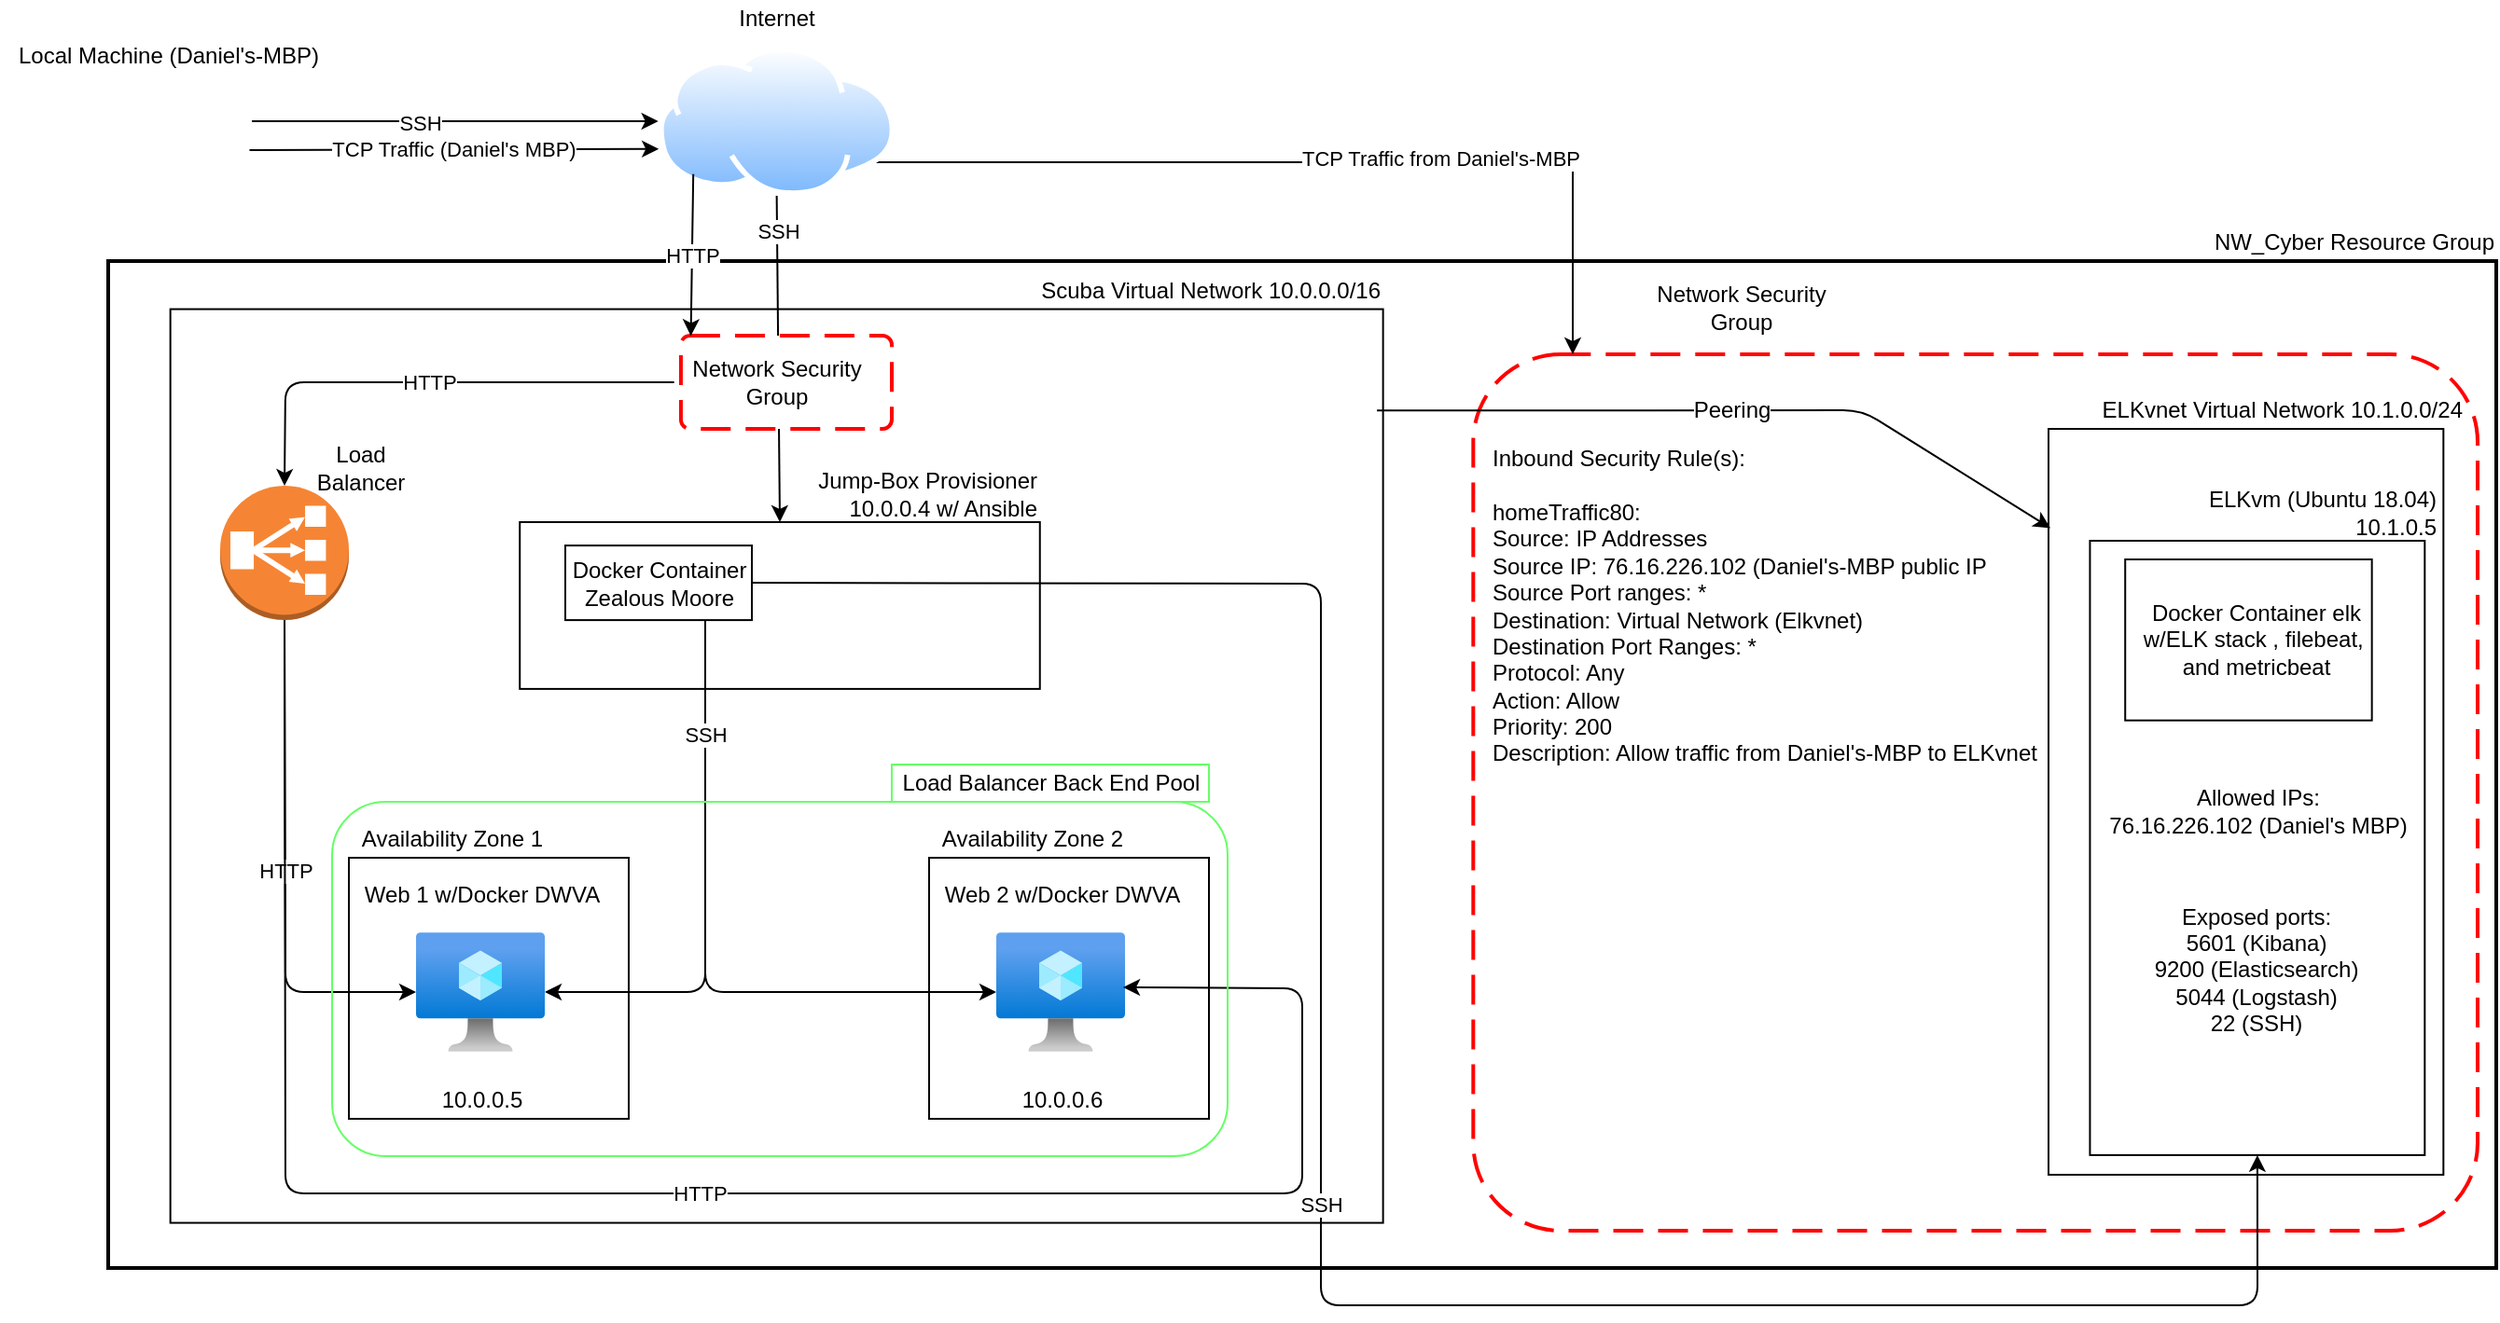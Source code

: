 <mxfile version="13.10.4" type="device"><diagram id="WOW4Mh3k4C0xR4L9oJjC" name="Page-1"><mxGraphModel dx="1691" dy="941" grid="1" gridSize="10" guides="1" tooltips="1" connect="1" arrows="1" fold="1" page="1" pageScale="1" pageWidth="850" pageHeight="1100" math="0" shadow="0"><root><mxCell id="0"/><mxCell id="1" parent="0"/><mxCell id="h-hpPqz6Atf39pU8yQP2-7" style="edgeStyle=none;rounded=0;orthogonalLoop=1;jettySize=auto;html=1;exitX=0.5;exitY=1;exitDx=0;exitDy=0;entryX=0.5;entryY=0;entryDx=0;entryDy=0;" parent="1" source="h-hpPqz6Atf39pU8yQP2-4" target="h-hpPqz6Atf39pU8yQP2-21" edge="1"><mxGeometry relative="1" as="geometry"><mxPoint x="438.32" y="260" as="targetPoint"/></mxGeometry></mxCell><mxCell id="1LWBPyLncO9866Gw3uXz-46" value="SSH" style="edgeLabel;html=1;align=center;verticalAlign=middle;resizable=0;points=[];fontColor=#000000;" vertex="1" connectable="0" parent="h-hpPqz6Atf39pU8yQP2-7"><mxGeometry x="-0.785" relative="1" as="geometry"><mxPoint as="offset"/></mxGeometry></mxCell><mxCell id="h-hpPqz6Atf39pU8yQP2-1" value="" style="fontStyle=0;verticalAlign=top;align=center;spacingTop=-2;fillColor=none;rounded=0;whiteSpace=wrap;html=1;strokeWidth=2;container=1;collapsible=0;expand=0;recursiveResize=0;" parent="1" vertex="1"><mxGeometry x="80" y="140" width="1280" height="540" as="geometry"/></mxCell><mxCell id="1LWBPyLncO9866Gw3uXz-4" value="" style="group;" vertex="1" connectable="0" parent="h-hpPqz6Atf39pU8yQP2-1"><mxGeometry x="760" y="40" width="510" height="480" as="geometry"/></mxCell><mxCell id="1LWBPyLncO9866Gw3uXz-5" value="" style="rounded=1;arcSize=10;dashed=1;strokeColor=#ff0000;fillColor=none;gradientColor=none;dashPattern=8 4;strokeWidth=2;" vertex="1" parent="1LWBPyLncO9866Gw3uXz-4"><mxGeometry x="-28.333" y="10" width="538.333" height="470" as="geometry"/></mxCell><mxCell id="1LWBPyLncO9866Gw3uXz-3" value="ELKvnet Virtual Network 10.1.0.0/24" style="text;html=1;align=right;verticalAlign=middle;resizable=0;points=[];autosize=1;labelBackgroundColor=#FFFFFF;" vertex="1" parent="1LWBPyLncO9866Gw3uXz-4"><mxGeometry x="292.778" y="30.0" width="210" height="20" as="geometry"/></mxCell><mxCell id="1LWBPyLncO9866Gw3uXz-20" value="ELKvm (Ubuntu 18.04)&lt;br&gt;10.1.0.5" style="text;html=1;align=right;verticalAlign=middle;resizable=0;points=[];autosize=1;" vertex="1" parent="1LWBPyLncO9866Gw3uXz-4"><mxGeometry x="349.444" y="80" width="140" height="30" as="geometry"/></mxCell><mxCell id="1LWBPyLncO9866Gw3uXz-19" value="" style="rounded=0;whiteSpace=wrap;html=1;fillColor=none;" vertex="1" parent="1LWBPyLncO9866Gw3uXz-4"><mxGeometry x="302.222" y="110" width="179.444" height="329.45" as="geometry"/></mxCell><mxCell id="1LWBPyLncO9866Gw3uXz-25" value="Exposed ports:&lt;br&gt;5601 (Kibana)&lt;br&gt;9200 (Elasticsearch)&lt;br&gt;5044 (Logstash)&lt;br&gt;22 (SSH)" style="text;html=1;align=center;verticalAlign=middle;resizable=0;points=[];autosize=1;" vertex="1" parent="1LWBPyLncO9866Gw3uXz-4"><mxGeometry x="330.556" y="300" width="120" height="80" as="geometry"/></mxCell><mxCell id="1LWBPyLncO9866Gw3uXz-22" value="" style="rounded=0;whiteSpace=wrap;html=1;fillColor=none;" vertex="1" parent="1LWBPyLncO9866Gw3uXz-4"><mxGeometry x="321.111" y="120.0" width="132.222" height="86.34" as="geometry"/></mxCell><mxCell id="1LWBPyLncO9866Gw3uXz-23" value="Docker Container elk &lt;br&gt;w/ELK stack , filebeat,&amp;nbsp;&lt;br&gt;and metricbeat" style="text;html=1;align=center;verticalAlign=middle;resizable=0;points=[];autosize=1;" vertex="1" parent="1LWBPyLncO9866Gw3uXz-4"><mxGeometry x="321.111" y="138.17" width="140" height="50" as="geometry"/></mxCell><mxCell id="1LWBPyLncO9866Gw3uXz-26" value="&lt;font style=&quot;font-size: 12px&quot;&gt;Allowed IPs:&lt;br&gt;&lt;span style=&quot;text-align: left ; background-color: rgb(255 , 255 , 255)&quot;&gt;76.16.226.102 (Daniel's MBP)&lt;/span&gt;&lt;/font&gt;" style="text;html=1;align=center;verticalAlign=middle;resizable=0;points=[];autosize=1;" vertex="1" parent="1LWBPyLncO9866Gw3uXz-4"><mxGeometry x="302.222" y="240" width="180" height="30" as="geometry"/></mxCell><mxCell id="1LWBPyLncO9866Gw3uXz-27" value="Inbound Security Rule(s):&lt;br&gt;&lt;br&gt;homeTraffic80:&lt;br&gt;Source: IP Addresses&lt;br&gt;Source IP: 76.16.226.102 (Daniel's-MBP public IP&lt;br&gt;Source Port ranges: *&lt;br&gt;Destination: Virtual Network (Elkvnet)&lt;br&gt;Destination Port Ranges: *&lt;br&gt;Protocol: Any&lt;br&gt;Action: Allow&lt;br&gt;Priority: 200&lt;br&gt;Description: Allow traffic from Daniel's-MBP to ELKvnet" style="text;html=1;align=left;verticalAlign=middle;resizable=0;points=[];autosize=1;" vertex="1" parent="1LWBPyLncO9866Gw3uXz-4"><mxGeometry x="-20.004" y="59.73" width="310" height="170" as="geometry"/></mxCell><mxCell id="1LWBPyLncO9866Gw3uXz-2" value="" style="rounded=0;whiteSpace=wrap;html=1;fillColor=none;" vertex="1" parent="h-hpPqz6Atf39pU8yQP2-1"><mxGeometry x="1040" y="90" width="211.67" height="400" as="geometry"/></mxCell><mxCell id="1LWBPyLncO9866Gw3uXz-28" value="" style="endArrow=classic;html=1;exitX=1;exitY=0.5;exitDx=0;exitDy=0;entryX=0.5;entryY=1;entryDx=0;entryDy=0;" edge="1" parent="h-hpPqz6Atf39pU8yQP2-1" source="h-hpPqz6Atf39pU8yQP2-32" target="1LWBPyLncO9866Gw3uXz-19"><mxGeometry relative="1" as="geometry"><mxPoint x="620" y="420" as="sourcePoint"/><mxPoint x="720" y="420" as="targetPoint"/><Array as="points"><mxPoint x="650" y="173"/><mxPoint x="650" y="560"/><mxPoint x="1152" y="560"/></Array></mxGeometry></mxCell><mxCell id="1LWBPyLncO9866Gw3uXz-29" value="SSH" style="edgeLabel;resizable=0;html=1;align=center;verticalAlign=middle;" connectable="0" vertex="1" parent="1LWBPyLncO9866Gw3uXz-28"><mxGeometry relative="1" as="geometry"/></mxCell><mxCell id="h-hpPqz6Atf39pU8yQP2-9" value="" style="rounded=0;whiteSpace=wrap;html=1;fillColor=none;" parent="h-hpPqz6Atf39pU8yQP2-1" vertex="1"><mxGeometry x="33.32" y="25.79" width="650" height="490" as="geometry"/></mxCell><mxCell id="h-hpPqz6Atf39pU8yQP2-10" value="Scuba Virtual Network 10.0.0.0/16" style="text;html=1;align=right;verticalAlign=middle;resizable=0;points=[];autosize=1;" parent="h-hpPqz6Atf39pU8yQP2-1" vertex="1"><mxGeometry x="483.32" y="5.79" width="200" height="20" as="geometry"/></mxCell><mxCell id="h-hpPqz6Atf39pU8yQP2-21" value="" style="rounded=0;whiteSpace=wrap;html=1;fillColor=none;" parent="h-hpPqz6Atf39pU8yQP2-1" vertex="1"><mxGeometry x="220.62" y="140" width="278.76" height="89.45" as="geometry"/></mxCell><mxCell id="h-hpPqz6Atf39pU8yQP2-26" value="" style="outlineConnect=0;dashed=0;verticalLabelPosition=bottom;verticalAlign=top;align=center;html=1;shape=mxgraph.aws3.classic_load_balancer;fillColor=#F58534;gradientColor=none;" parent="h-hpPqz6Atf39pU8yQP2-1" vertex="1"><mxGeometry x="60" y="120.55" width="69" height="72" as="geometry"/></mxCell><mxCell id="h-hpPqz6Atf39pU8yQP2-36" value="" style="group;fillColor=#FFFFFF;" parent="h-hpPqz6Atf39pU8yQP2-1" vertex="1" connectable="0"><mxGeometry x="303.32" y="40" width="116.68" height="50" as="geometry"/></mxCell><mxCell id="h-hpPqz6Atf39pU8yQP2-22" value="" style="rounded=1;arcSize=10;dashed=1;strokeColor=#ff0000;fillColor=none;gradientColor=none;dashPattern=8 4;strokeWidth=2;" parent="h-hpPqz6Atf39pU8yQP2-36" vertex="1"><mxGeometry x="3.651" width="113.029" height="50" as="geometry"/></mxCell><mxCell id="h-hpPqz6Atf39pU8yQP2-24" value="Network Security&lt;br&gt;Group" style="text;html=1;align=center;verticalAlign=middle;resizable=0;points=[];autosize=1;" parent="h-hpPqz6Atf39pU8yQP2-36" vertex="1"><mxGeometry y="10" width="110" height="30" as="geometry"/></mxCell><mxCell id="h-hpPqz6Atf39pU8yQP2-40" value="" style="rounded=0;whiteSpace=wrap;html=1;fillColor=none;" parent="h-hpPqz6Atf39pU8yQP2-1" vertex="1"><mxGeometry x="129" y="320" width="150" height="140" as="geometry"/></mxCell><mxCell id="h-hpPqz6Atf39pU8yQP2-16" value="" style="aspect=fixed;html=1;points=[];align=center;image;fontSize=12;image=img/lib/azure2/compute/Virtual_Machine.svg;fillColor=none;" parent="h-hpPqz6Atf39pU8yQP2-1" vertex="1"><mxGeometry x="165" y="360" width="69" height="64" as="geometry"/></mxCell><mxCell id="h-hpPqz6Atf39pU8yQP2-45" value="Availability Zone 1" style="text;html=1;align=center;verticalAlign=middle;resizable=0;points=[];autosize=1;" parent="h-hpPqz6Atf39pU8yQP2-1" vertex="1"><mxGeometry x="129" y="300" width="110" height="20" as="geometry"/></mxCell><mxCell id="h-hpPqz6Atf39pU8yQP2-49" value="Web 1 w/Docker DWVA" style="text;html=1;align=center;verticalAlign=middle;resizable=0;points=[];autosize=1;" parent="h-hpPqz6Atf39pU8yQP2-1" vertex="1"><mxGeometry x="129.5" y="330" width="140" height="20" as="geometry"/></mxCell><mxCell id="h-hpPqz6Atf39pU8yQP2-52" value="10.0.0.5" style="text;html=1;align=center;verticalAlign=middle;resizable=0;points=[];autosize=1;" parent="h-hpPqz6Atf39pU8yQP2-1" vertex="1"><mxGeometry x="169.5" y="440" width="60" height="20" as="geometry"/></mxCell><mxCell id="h-hpPqz6Atf39pU8yQP2-54" value="" style="rounded=0;whiteSpace=wrap;html=1;fillColor=none;" parent="h-hpPqz6Atf39pU8yQP2-1" vertex="1"><mxGeometry x="440" y="320" width="150" height="140" as="geometry"/></mxCell><mxCell id="h-hpPqz6Atf39pU8yQP2-55" value="" style="aspect=fixed;html=1;points=[];align=center;image;fontSize=12;image=img/lib/azure2/compute/Virtual_Machine.svg;fillColor=none;" parent="h-hpPqz6Atf39pU8yQP2-1" vertex="1"><mxGeometry x="476" y="360" width="69" height="64" as="geometry"/></mxCell><mxCell id="h-hpPqz6Atf39pU8yQP2-56" value="Availability Zone 2" style="text;html=1;align=center;verticalAlign=middle;resizable=0;points=[];autosize=1;" parent="h-hpPqz6Atf39pU8yQP2-1" vertex="1"><mxGeometry x="440" y="300" width="110" height="20" as="geometry"/></mxCell><mxCell id="h-hpPqz6Atf39pU8yQP2-57" value="Web 2 w/Docker DWVA" style="text;html=1;align=center;verticalAlign=middle;resizable=0;points=[];autosize=1;" parent="h-hpPqz6Atf39pU8yQP2-1" vertex="1"><mxGeometry x="440.5" y="330" width="140" height="20" as="geometry"/></mxCell><mxCell id="h-hpPqz6Atf39pU8yQP2-58" value="10.0.0.6" style="text;html=1;align=center;verticalAlign=middle;resizable=0;points=[];autosize=1;" parent="h-hpPqz6Atf39pU8yQP2-1" vertex="1"><mxGeometry x="480.5" y="440" width="60" height="20" as="geometry"/></mxCell><mxCell id="h-hpPqz6Atf39pU8yQP2-62" style="edgeStyle=none;orthogonalLoop=1;jettySize=auto;html=1;exitX=0.75;exitY=1;exitDx=0;exitDy=0;rounded=1;" parent="h-hpPqz6Atf39pU8yQP2-1" source="h-hpPqz6Atf39pU8yQP2-32" target="h-hpPqz6Atf39pU8yQP2-16" edge="1"><mxGeometry relative="1" as="geometry"><Array as="points"><mxPoint x="320" y="392"/></Array></mxGeometry></mxCell><mxCell id="h-hpPqz6Atf39pU8yQP2-63" style="edgeStyle=none;rounded=1;orthogonalLoop=1;jettySize=auto;html=1;exitX=0.75;exitY=1;exitDx=0;exitDy=0;" parent="h-hpPqz6Atf39pU8yQP2-1" source="h-hpPqz6Atf39pU8yQP2-32" target="h-hpPqz6Atf39pU8yQP2-55" edge="1"><mxGeometry relative="1" as="geometry"><Array as="points"><mxPoint x="320" y="392"/></Array></mxGeometry></mxCell><mxCell id="1LWBPyLncO9866Gw3uXz-45" value="SSH" style="edgeLabel;html=1;align=center;verticalAlign=middle;resizable=0;points=[];fontColor=#000000;" vertex="1" connectable="0" parent="h-hpPqz6Atf39pU8yQP2-63"><mxGeometry x="-0.655" relative="1" as="geometry"><mxPoint as="offset"/></mxGeometry></mxCell><mxCell id="h-hpPqz6Atf39pU8yQP2-70" value="" style="endArrow=classic;html=1;entryX=0.5;entryY=0;entryDx=0;entryDy=0;entryPerimeter=0;" parent="h-hpPqz6Atf39pU8yQP2-1" source="h-hpPqz6Atf39pU8yQP2-24" target="h-hpPqz6Atf39pU8yQP2-26" edge="1"><mxGeometry relative="1" as="geometry"><mxPoint x="90" y="64.5" as="sourcePoint"/><mxPoint x="190" y="64.5" as="targetPoint"/><Array as="points"><mxPoint x="95" y="65"/></Array></mxGeometry></mxCell><mxCell id="h-hpPqz6Atf39pU8yQP2-71" value="HTTP" style="edgeLabel;resizable=0;html=1;align=center;verticalAlign=middle;" parent="h-hpPqz6Atf39pU8yQP2-70" connectable="0" vertex="1"><mxGeometry relative="1" as="geometry"/></mxCell><mxCell id="h-hpPqz6Atf39pU8yQP2-75" value="" style="endArrow=classic;html=1;exitX=0.5;exitY=1;exitDx=0;exitDy=0;exitPerimeter=0;" parent="h-hpPqz6Atf39pU8yQP2-1" source="h-hpPqz6Atf39pU8yQP2-26" target="h-hpPqz6Atf39pU8yQP2-16" edge="1"><mxGeometry relative="1" as="geometry"><mxPoint x="90" y="260" as="sourcePoint"/><mxPoint x="190" y="260" as="targetPoint"/><Array as="points"><mxPoint x="95" y="392"/></Array></mxGeometry></mxCell><mxCell id="h-hpPqz6Atf39pU8yQP2-76" value="HTTP" style="edgeLabel;resizable=0;html=1;align=center;verticalAlign=middle;" parent="h-hpPqz6Atf39pU8yQP2-75" connectable="0" vertex="1"><mxGeometry relative="1" as="geometry"/></mxCell><mxCell id="h-hpPqz6Atf39pU8yQP2-72" value="" style="endArrow=classic;html=1;entryX=0.986;entryY=0.461;entryDx=0;entryDy=0;entryPerimeter=0;exitX=0.5;exitY=1;exitDx=0;exitDy=0;exitPerimeter=0;" parent="h-hpPqz6Atf39pU8yQP2-1" source="h-hpPqz6Atf39pU8yQP2-26" target="h-hpPqz6Atf39pU8yQP2-55" edge="1"><mxGeometry relative="1" as="geometry"><mxPoint x="100" y="390" as="sourcePoint"/><mxPoint x="190" y="480" as="targetPoint"/><Array as="points"><mxPoint x="95" y="500"/><mxPoint x="640" y="500"/><mxPoint x="640" y="390"/></Array></mxGeometry></mxCell><mxCell id="h-hpPqz6Atf39pU8yQP2-73" value="HTTP" style="edgeLabel;resizable=0;html=1;align=center;verticalAlign=middle;" parent="h-hpPqz6Atf39pU8yQP2-72" connectable="0" vertex="1"><mxGeometry relative="1" as="geometry"/></mxCell><mxCell id="h-hpPqz6Atf39pU8yQP2-78" value="" style="rounded=1;whiteSpace=wrap;html=1;fillColor=none;strokeColor=#66FF66;" parent="h-hpPqz6Atf39pU8yQP2-1" vertex="1"><mxGeometry x="120" y="290" width="480" height="190" as="geometry"/></mxCell><mxCell id="h-hpPqz6Atf39pU8yQP2-77" value="Load Balancer Back End Pool" style="text;html=1;align=center;verticalAlign=middle;resizable=0;points=[];autosize=1;strokeColor=#66FF66;" parent="h-hpPqz6Atf39pU8yQP2-1" vertex="1"><mxGeometry x="420" y="270" width="170" height="20" as="geometry"/></mxCell><mxCell id="h-hpPqz6Atf39pU8yQP2-79" value="Load&lt;br&gt;Balancer" style="text;html=1;align=center;verticalAlign=middle;resizable=0;points=[];autosize=1;" parent="h-hpPqz6Atf39pU8yQP2-1" vertex="1"><mxGeometry x="105" y="95.55" width="60" height="30" as="geometry"/></mxCell><mxCell id="h-hpPqz6Atf39pU8yQP2-35" value="" style="group;" parent="h-hpPqz6Atf39pU8yQP2-1" vertex="1" connectable="0"><mxGeometry x="240" y="152.55" width="110" height="40" as="geometry"/></mxCell><mxCell id="h-hpPqz6Atf39pU8yQP2-33" value="Docker Container &lt;br&gt;Zealous Moore" style="text;html=1;align=center;verticalAlign=middle;resizable=0;points=[];autosize=1;" parent="h-hpPqz6Atf39pU8yQP2-35" vertex="1"><mxGeometry y="5" width="110" height="30" as="geometry"/></mxCell><mxCell id="h-hpPqz6Atf39pU8yQP2-32" value="" style="rounded=0;whiteSpace=wrap;html=1;fillColor=none;" parent="h-hpPqz6Atf39pU8yQP2-35" vertex="1"><mxGeometry x="5" width="100" height="40" as="geometry"/></mxCell><mxCell id="h-hpPqz6Atf39pU8yQP2-25" value="Jump-Box Provisioner&lt;br&gt;&amp;nbsp;10.0.0.4 w/ Ansible" style="text;html=1;align=right;verticalAlign=middle;resizable=0;points=[];autosize=1;" parent="h-hpPqz6Atf39pU8yQP2-1" vertex="1"><mxGeometry x="369.38" y="110" width="130" height="30" as="geometry"/></mxCell><mxCell id="1LWBPyLncO9866Gw3uXz-6" value="Network Security&lt;br&gt;Group" style="text;html=1;align=center;verticalAlign=middle;resizable=0;points=[];autosize=1;" vertex="1" parent="h-hpPqz6Atf39pU8yQP2-1"><mxGeometry x="820" y="10" width="110" height="30" as="geometry"/></mxCell><mxCell id="1LWBPyLncO9866Gw3uXz-36" value="" style="endArrow=classic;html=1;exitX=0.995;exitY=0.111;exitDx=0;exitDy=0;exitPerimeter=0;entryX=0.005;entryY=0.133;entryDx=0;entryDy=0;entryPerimeter=0;" edge="1" parent="h-hpPqz6Atf39pU8yQP2-1" source="h-hpPqz6Atf39pU8yQP2-9" target="1LWBPyLncO9866Gw3uXz-2"><mxGeometry relative="1" as="geometry"><mxPoint x="690" y="80" as="sourcePoint"/><mxPoint x="790" y="80" as="targetPoint"/><Array as="points"><mxPoint x="940" y="80"/></Array></mxGeometry></mxCell><mxCell id="1LWBPyLncO9866Gw3uXz-37" value="&lt;font style=&quot;font-size: 12px&quot;&gt;Peering&lt;/font&gt;" style="edgeLabel;resizable=0;html=1;align=center;verticalAlign=middle;" connectable="0" vertex="1" parent="1LWBPyLncO9866Gw3uXz-36"><mxGeometry relative="1" as="geometry"/></mxCell><mxCell id="1LWBPyLncO9866Gw3uXz-16" style="edgeStyle=orthogonalEdgeStyle;rounded=0;orthogonalLoop=1;jettySize=auto;html=1;" edge="1" parent="1" source="h-hpPqz6Atf39pU8yQP2-4" target="1LWBPyLncO9866Gw3uXz-5"><mxGeometry relative="1" as="geometry"><mxPoint x="510" y="88" as="sourcePoint"/><mxPoint x="867" y="190" as="targetPoint"/><Array as="points"><mxPoint x="865" y="87"/></Array></mxGeometry></mxCell><mxCell id="1LWBPyLncO9866Gw3uXz-17" value="TCP Traffic from Daniel's-MBP" style="edgeLabel;html=1;align=center;verticalAlign=middle;resizable=0;points=[];" vertex="1" connectable="0" parent="1LWBPyLncO9866Gw3uXz-16"><mxGeometry x="0.267" y="3" relative="1" as="geometry"><mxPoint y="1" as="offset"/></mxGeometry></mxCell><mxCell id="h-hpPqz6Atf39pU8yQP2-5" style="edgeStyle=none;rounded=0;orthogonalLoop=1;jettySize=auto;html=1;exitX=1;exitY=0.5;exitDx=0;exitDy=0;entryX=0;entryY=0.5;entryDx=0;entryDy=0;" parent="1" source="h-hpPqz6Atf39pU8yQP2-3" target="h-hpPqz6Atf39pU8yQP2-4" edge="1"><mxGeometry relative="1" as="geometry"><mxPoint x="360" y="65" as="targetPoint"/></mxGeometry></mxCell><mxCell id="1LWBPyLncO9866Gw3uXz-44" value="SSH" style="edgeLabel;html=1;align=center;verticalAlign=middle;resizable=0;points=[];fontColor=#000000;" vertex="1" connectable="0" parent="h-hpPqz6Atf39pU8yQP2-5"><mxGeometry x="-0.177" y="-1" relative="1" as="geometry"><mxPoint as="offset"/></mxGeometry></mxCell><mxCell id="h-hpPqz6Atf39pU8yQP2-3" value="" style="shape=image;html=1;verticalAlign=top;verticalLabelPosition=bottom;labelBackgroundColor=#ffffff;imageAspect=0;aspect=fixed;image=https://cdn4.iconfinder.com/data/icons/MacBook_Pro/128/snow_leopard.png;" parent="1" vertex="1"><mxGeometry x="67" y="20" width="90" height="90" as="geometry"/></mxCell><mxCell id="h-hpPqz6Atf39pU8yQP2-4" value="" style="aspect=fixed;perimeter=ellipsePerimeter;html=1;align=center;shadow=0;dashed=0;spacingTop=3;image;image=img/lib/active_directory/internet_cloud.svg;" parent="1" vertex="1"><mxGeometry x="374.83" y="25" width="126.98" height="80" as="geometry"/></mxCell><mxCell id="h-hpPqz6Atf39pU8yQP2-11" value="Local Machine (Daniel's-MBP)" style="text;html=1;align=center;verticalAlign=middle;resizable=0;points=[];autosize=1;" parent="1" vertex="1"><mxGeometry x="22" y="20" width="180" height="20" as="geometry"/></mxCell><mxCell id="h-hpPqz6Atf39pU8yQP2-12" value="Internet" style="text;html=1;align=center;verticalAlign=middle;resizable=0;points=[];autosize=1;" parent="1" vertex="1"><mxGeometry x="408.32" width="60" height="20" as="geometry"/></mxCell><mxCell id="h-hpPqz6Atf39pU8yQP2-20" value="NW_Cyber Resource Group" style="text;html=1;align=right;verticalAlign=middle;resizable=0;points=[];autosize=1;" parent="1" vertex="1"><mxGeometry x="1190" y="120" width="170" height="20" as="geometry"/></mxCell><mxCell id="h-hpPqz6Atf39pU8yQP2-68" value="" style="endArrow=classic;html=1;exitX=0;exitY=1;exitDx=0;exitDy=0;entryX=0.047;entryY=0.003;entryDx=0;entryDy=0;entryPerimeter=0;" parent="1" source="h-hpPqz6Atf39pU8yQP2-4" target="h-hpPqz6Atf39pU8yQP2-22" edge="1"><mxGeometry relative="1" as="geometry"><mxPoint x="350" y="120" as="sourcePoint"/><mxPoint x="391" y="179" as="targetPoint"/></mxGeometry></mxCell><mxCell id="h-hpPqz6Atf39pU8yQP2-69" value="HTTP" style="edgeLabel;resizable=0;html=1;align=center;verticalAlign=middle;" parent="h-hpPqz6Atf39pU8yQP2-68" connectable="0" vertex="1"><mxGeometry relative="1" as="geometry"/></mxCell><mxCell id="1LWBPyLncO9866Gw3uXz-42" value="" style="endArrow=classic;html=1;fontColor=#000000;exitX=0.986;exitY=0.672;exitDx=0;exitDy=0;exitPerimeter=0;entryX=0.002;entryY=0.686;entryDx=0;entryDy=0;entryPerimeter=0;" edge="1" parent="1" source="h-hpPqz6Atf39pU8yQP2-3" target="h-hpPqz6Atf39pU8yQP2-4"><mxGeometry relative="1" as="geometry"><mxPoint x="180" y="80" as="sourcePoint"/><mxPoint x="280" y="80" as="targetPoint"/></mxGeometry></mxCell><mxCell id="1LWBPyLncO9866Gw3uXz-43" value="TCP Traffic (Daniel's MBP)" style="edgeLabel;resizable=0;html=1;align=center;verticalAlign=middle;" connectable="0" vertex="1" parent="1LWBPyLncO9866Gw3uXz-42"><mxGeometry relative="1" as="geometry"/></mxCell></root></mxGraphModel></diagram></mxfile>